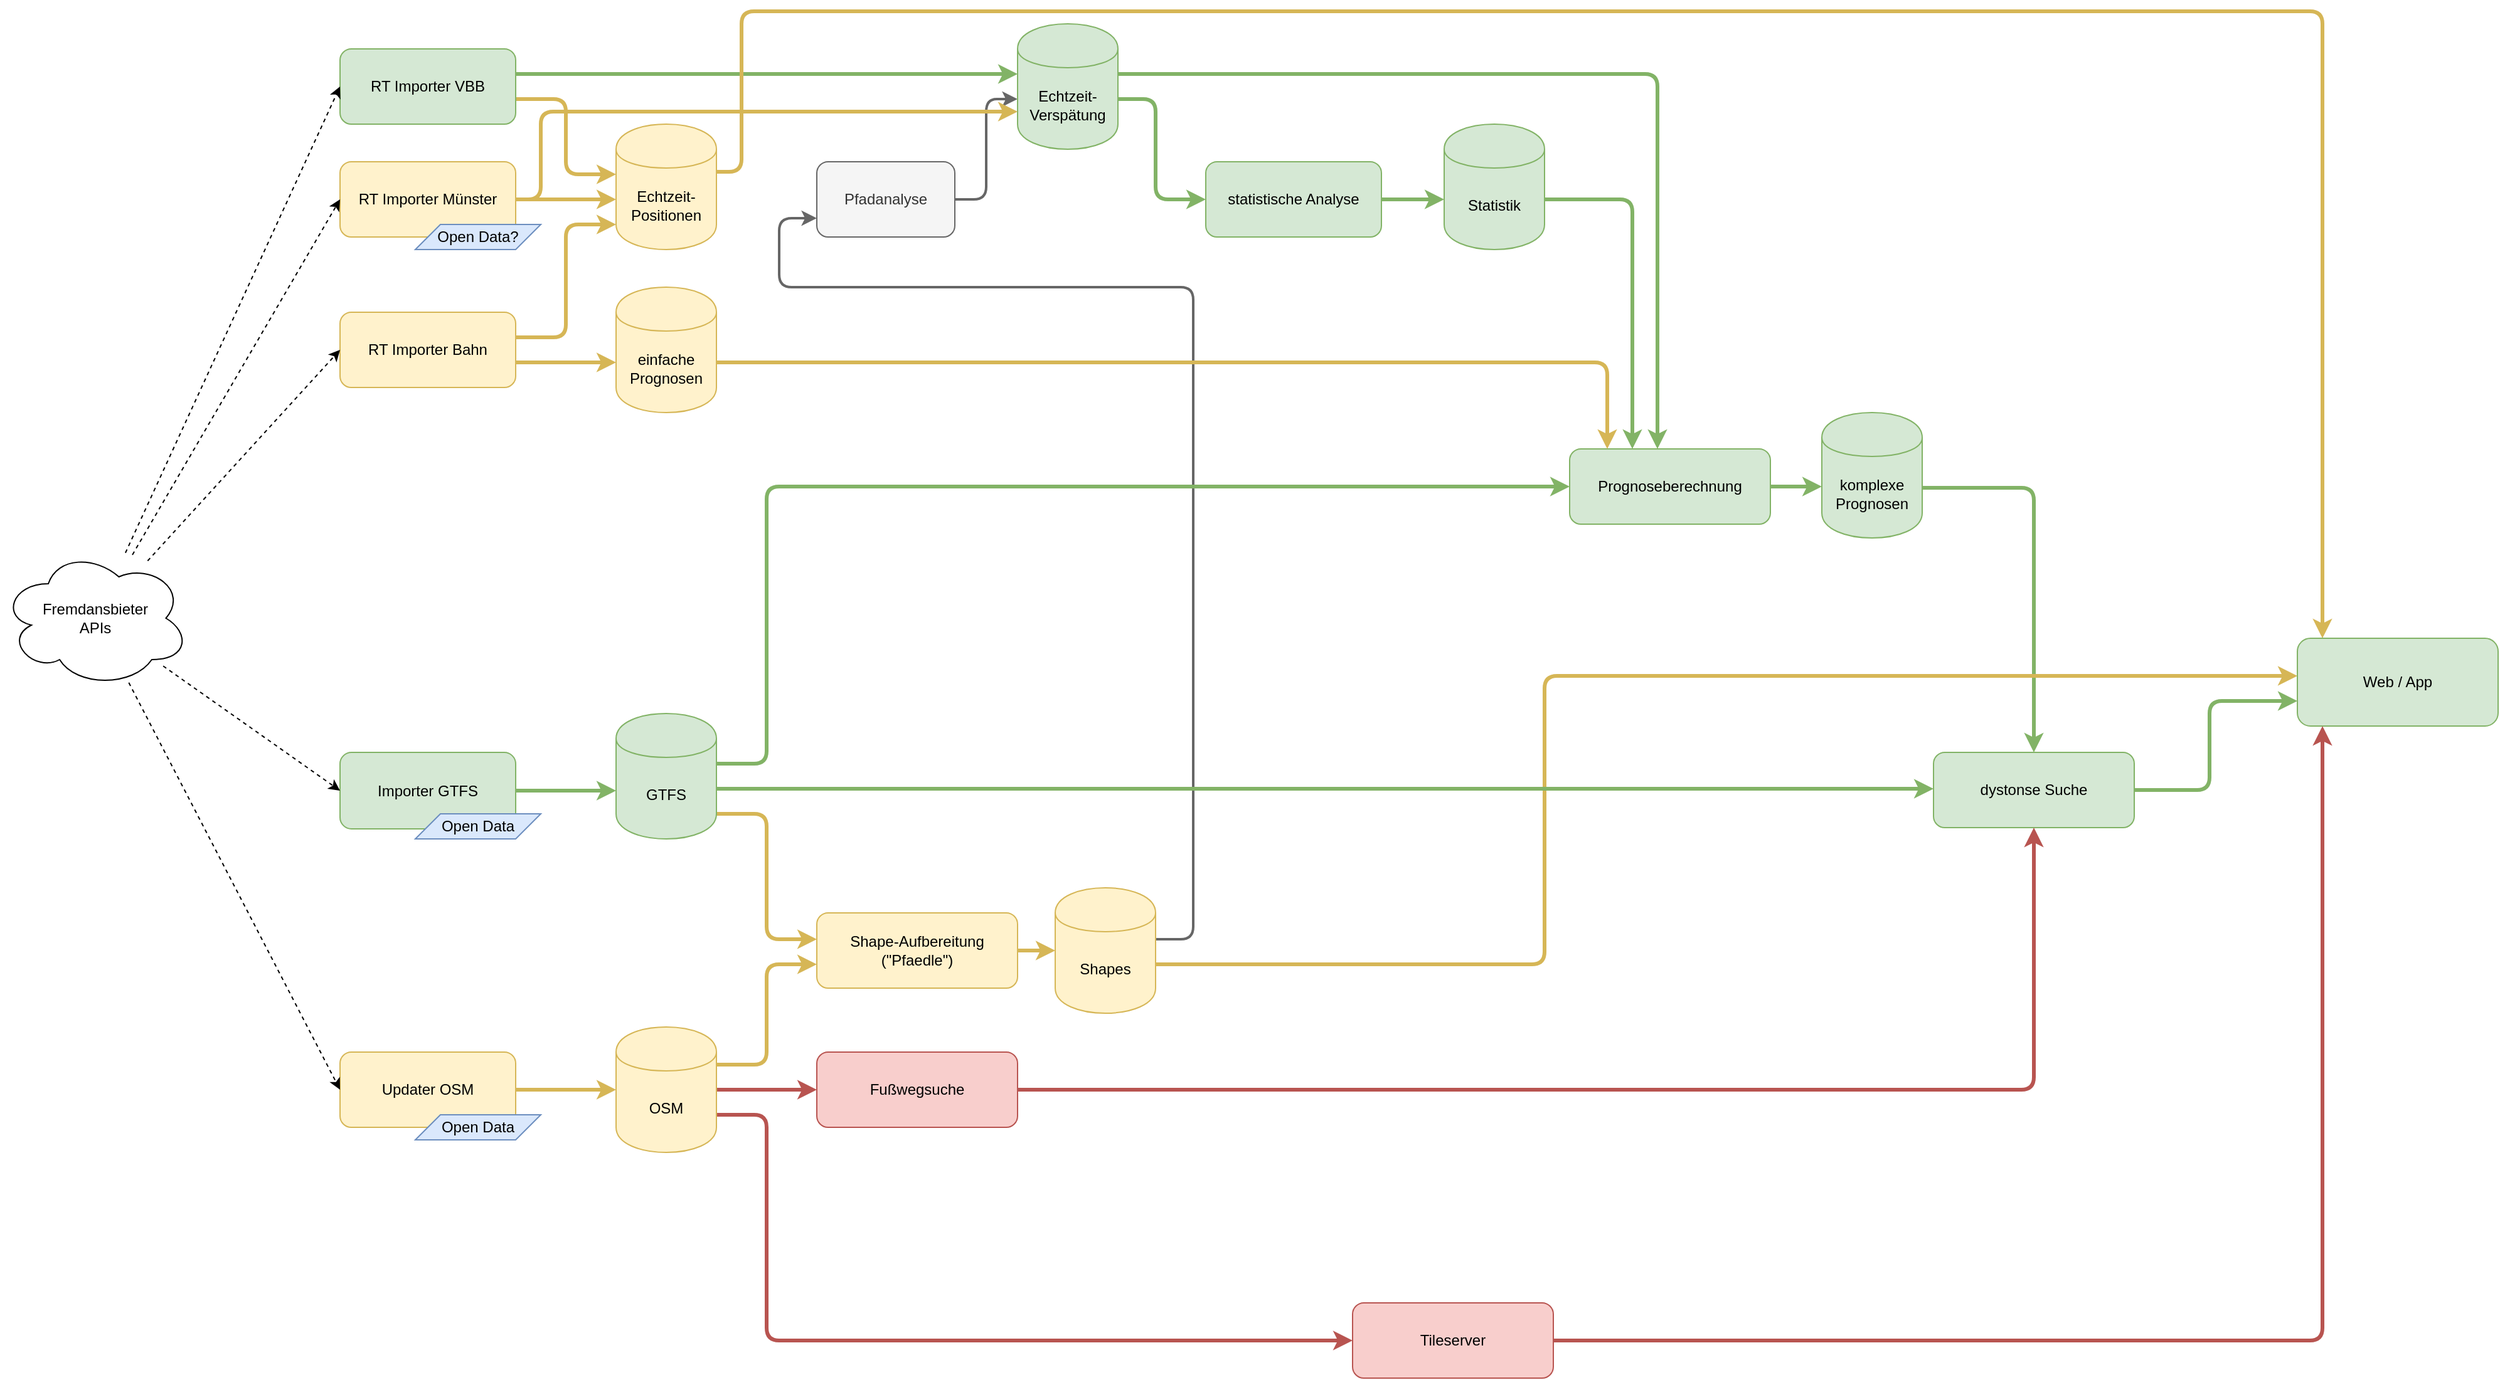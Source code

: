 <mxfile version="12.7.9" type="github"><diagram id="M5GpeyxZ1AtqUll_ueaS" name="Page-1"><mxGraphModel dx="1940" dy="900" grid="1" gridSize="10" guides="1" tooltips="1" connect="1" arrows="1" fold="1" page="1" pageScale="1" pageWidth="827" pageHeight="1169" math="0" shadow="0"><root><mxCell id="0"/><mxCell id="1" parent="0"/><mxCell id="zFXKELcJZDpzK-gdXODo-60" style="edgeStyle=orthogonalEdgeStyle;rounded=1;orthogonalLoop=1;jettySize=auto;html=1;strokeColor=#d6b656;fillColor=#fff2cc;strokeWidth=3;" edge="1" parent="1" source="zFXKELcJZDpzK-gdXODo-2" target="zFXKELcJZDpzK-gdXODo-1"><mxGeometry relative="1" as="geometry"><Array as="points"><mxPoint x="350" y="80"/><mxPoint x="350" y="140"/></Array></mxGeometry></mxCell><mxCell id="zFXKELcJZDpzK-gdXODo-1" value="&lt;div&gt;Echtzeit-Positionen&lt;/div&gt;" style="shape=cylinder;whiteSpace=wrap;html=1;boundedLbl=1;backgroundOutline=1;fillColor=#fff2cc;strokeColor=#d6b656;" vertex="1" parent="1"><mxGeometry x="390" y="100" width="80" height="100" as="geometry"/></mxCell><mxCell id="zFXKELcJZDpzK-gdXODo-58" style="edgeStyle=orthogonalEdgeStyle;rounded=1;orthogonalLoop=1;jettySize=auto;html=1;strokeColor=#82b366;fillColor=#d5e8d4;strokeWidth=3;" edge="1" parent="1" source="zFXKELcJZDpzK-gdXODo-2" target="zFXKELcJZDpzK-gdXODo-34"><mxGeometry relative="1" as="geometry"><mxPoint x="830" y="70" as="targetPoint"/><Array as="points"><mxPoint x="640" y="60"/><mxPoint x="640" y="60"/></Array></mxGeometry></mxCell><mxCell id="zFXKELcJZDpzK-gdXODo-2" value="RT Importer VBB" style="rounded=1;whiteSpace=wrap;html=1;fillColor=#d5e8d4;strokeColor=#82b366;" vertex="1" parent="1"><mxGeometry x="170" y="40" width="140" height="60" as="geometry"/></mxCell><mxCell id="zFXKELcJZDpzK-gdXODo-59" style="edgeStyle=orthogonalEdgeStyle;rounded=1;orthogonalLoop=1;jettySize=auto;html=1;strokeColor=#d6b656;fillColor=#fff2cc;strokeWidth=3;" edge="1" parent="1" source="zFXKELcJZDpzK-gdXODo-3" target="zFXKELcJZDpzK-gdXODo-1"><mxGeometry relative="1" as="geometry"><Array as="points"><mxPoint x="350" y="270"/><mxPoint x="350" y="180"/></Array></mxGeometry></mxCell><mxCell id="zFXKELcJZDpzK-gdXODo-72" style="edgeStyle=orthogonalEdgeStyle;rounded=1;orthogonalLoop=1;jettySize=auto;html=1;strokeColor=#d6b656;strokeWidth=3;fillColor=#fff2cc;" edge="1" parent="1" source="zFXKELcJZDpzK-gdXODo-3" target="zFXKELcJZDpzK-gdXODo-68"><mxGeometry relative="1" as="geometry"><Array as="points"><mxPoint x="340" y="290"/><mxPoint x="340" y="290"/></Array></mxGeometry></mxCell><mxCell id="zFXKELcJZDpzK-gdXODo-3" value="RT Importer Bahn" style="rounded=1;whiteSpace=wrap;html=1;fillColor=#fff2cc;strokeColor=#d6b656;" vertex="1" parent="1"><mxGeometry x="170" y="250" width="140" height="60" as="geometry"/></mxCell><mxCell id="zFXKELcJZDpzK-gdXODo-57" style="edgeStyle=orthogonalEdgeStyle;rounded=1;orthogonalLoop=1;jettySize=auto;html=1;fillColor=#fff2cc;strokeColor=#d6b656;strokeWidth=3;" edge="1" parent="1" source="zFXKELcJZDpzK-gdXODo-4" target="zFXKELcJZDpzK-gdXODo-1"><mxGeometry relative="1" as="geometry"><Array as="points"><mxPoint x="330" y="160"/><mxPoint x="330" y="160"/></Array></mxGeometry></mxCell><mxCell id="zFXKELcJZDpzK-gdXODo-12" style="rounded=1;orthogonalLoop=1;jettySize=auto;html=1;fillColor=#d5e8d4;strokeColor=#82b366;strokeWidth=3;edgeStyle=orthogonalEdgeStyle;" edge="1" parent="1" source="zFXKELcJZDpzK-gdXODo-9" target="zFXKELcJZDpzK-gdXODo-11"><mxGeometry relative="1" as="geometry"><Array as="points"><mxPoint x="1340" y="389"/><mxPoint x="1340" y="389"/></Array></mxGeometry></mxCell><mxCell id="zFXKELcJZDpzK-gdXODo-9" value="Prognoseberechnung" style="rounded=1;whiteSpace=wrap;html=1;fillColor=#d5e8d4;strokeColor=#82b366;" vertex="1" parent="1"><mxGeometry x="1150" y="359" width="160" height="60" as="geometry"/></mxCell><mxCell id="zFXKELcJZDpzK-gdXODo-38" style="edgeStyle=orthogonalEdgeStyle;rounded=1;orthogonalLoop=1;jettySize=auto;html=1;fillColor=#d5e8d4;strokeColor=#82b366;strokeWidth=3;" edge="1" parent="1" source="zFXKELcJZDpzK-gdXODo-11" target="zFXKELcJZDpzK-gdXODo-37"><mxGeometry relative="1" as="geometry"><Array as="points"><mxPoint x="1520" y="390"/></Array></mxGeometry></mxCell><mxCell id="zFXKELcJZDpzK-gdXODo-11" value="&lt;div&gt;komplexe&lt;br&gt;&lt;/div&gt;&lt;div&gt;Prognosen&lt;/div&gt;" style="shape=cylinder;whiteSpace=wrap;html=1;boundedLbl=1;backgroundOutline=1;fillColor=#d5e8d4;strokeColor=#82b366;" vertex="1" parent="1"><mxGeometry x="1351" y="330" width="80" height="100" as="geometry"/></mxCell><mxCell id="zFXKELcJZDpzK-gdXODo-15" style="edgeStyle=orthogonalEdgeStyle;rounded=1;orthogonalLoop=1;jettySize=auto;html=1;entryX=0;entryY=0.5;entryDx=0;entryDy=0;fillColor=#fff2cc;strokeColor=#d6b656;strokeWidth=3;" edge="1" parent="1" source="zFXKELcJZDpzK-gdXODo-13" target="zFXKELcJZDpzK-gdXODo-14"><mxGeometry relative="1" as="geometry"/></mxCell><mxCell id="zFXKELcJZDpzK-gdXODo-13" value="Updater OSM" style="rounded=1;whiteSpace=wrap;html=1;fillColor=#fff2cc;strokeColor=#d6b656;" vertex="1" parent="1"><mxGeometry x="170" y="840" width="140" height="60" as="geometry"/></mxCell><mxCell id="zFXKELcJZDpzK-gdXODo-17" style="rounded=1;orthogonalLoop=1;jettySize=auto;html=1;edgeStyle=orthogonalEdgeStyle;fillColor=#fff2cc;strokeColor=#d6b656;strokeWidth=3;" edge="1" parent="1" source="zFXKELcJZDpzK-gdXODo-14" target="zFXKELcJZDpzK-gdXODo-16"><mxGeometry relative="1" as="geometry"><mxPoint x="630" y="760" as="targetPoint"/><Array as="points"><mxPoint x="510" y="850"/><mxPoint x="510" y="770"/></Array></mxGeometry></mxCell><mxCell id="zFXKELcJZDpzK-gdXODo-45" style="edgeStyle=orthogonalEdgeStyle;rounded=1;orthogonalLoop=1;jettySize=auto;html=1;fillColor=#f8cecc;strokeColor=#b85450;strokeWidth=3;" edge="1" parent="1" source="zFXKELcJZDpzK-gdXODo-14" target="zFXKELcJZDpzK-gdXODo-44"><mxGeometry relative="1" as="geometry"><Array as="points"><mxPoint x="510" y="890"/><mxPoint x="510" y="1070"/></Array></mxGeometry></mxCell><mxCell id="zFXKELcJZDpzK-gdXODo-49" style="edgeStyle=orthogonalEdgeStyle;rounded=1;orthogonalLoop=1;jettySize=auto;html=1;fillColor=#f8cecc;strokeColor=#b85450;strokeWidth=3;" edge="1" parent="1" source="zFXKELcJZDpzK-gdXODo-14" target="zFXKELcJZDpzK-gdXODo-48"><mxGeometry relative="1" as="geometry"><Array as="points"><mxPoint x="490" y="870"/><mxPoint x="490" y="870"/></Array></mxGeometry></mxCell><mxCell id="zFXKELcJZDpzK-gdXODo-14" value="&lt;div&gt;OSM&lt;/div&gt;" style="shape=cylinder;whiteSpace=wrap;html=1;boundedLbl=1;backgroundOutline=1;fillColor=#fff2cc;strokeColor=#d6b656;" vertex="1" parent="1"><mxGeometry x="390" y="820" width="80" height="100" as="geometry"/></mxCell><mxCell id="zFXKELcJZDpzK-gdXODo-19" style="edgeStyle=orthogonalEdgeStyle;rounded=1;orthogonalLoop=1;jettySize=auto;html=1;entryX=0;entryY=0.5;entryDx=0;entryDy=0;fillColor=#fff2cc;strokeColor=#d6b656;strokeWidth=3;" edge="1" parent="1" source="zFXKELcJZDpzK-gdXODo-16" target="zFXKELcJZDpzK-gdXODo-18"><mxGeometry relative="1" as="geometry"/></mxCell><mxCell id="zFXKELcJZDpzK-gdXODo-16" value="&lt;div&gt;Shape-Aufbereitung&lt;br&gt;&lt;/div&gt;&lt;div&gt;(&quot;Pfaedle&quot;)&lt;/div&gt;" style="rounded=1;whiteSpace=wrap;html=1;fillColor=#fff2cc;strokeColor=#d6b656;" vertex="1" parent="1"><mxGeometry x="550" y="729" width="160" height="60" as="geometry"/></mxCell><mxCell id="zFXKELcJZDpzK-gdXODo-20" style="rounded=1;orthogonalLoop=1;jettySize=auto;html=1;entryX=0;entryY=0.75;entryDx=0;entryDy=0;edgeStyle=orthogonalEdgeStyle;fillColor=#f5f5f5;strokeColor=#666666;strokeWidth=2;" edge="1" parent="1" source="zFXKELcJZDpzK-gdXODo-18" target="zFXKELcJZDpzK-gdXODo-26"><mxGeometry relative="1" as="geometry"><Array as="points"><mxPoint x="850" y="750"/><mxPoint x="850" y="230"/><mxPoint x="520" y="230"/><mxPoint x="520" y="175"/></Array></mxGeometry></mxCell><mxCell id="zFXKELcJZDpzK-gdXODo-42" style="edgeStyle=orthogonalEdgeStyle;rounded=1;orthogonalLoop=1;jettySize=auto;html=1;fillColor=#fff2cc;strokeColor=#d6b656;strokeWidth=3;" edge="1" parent="1" source="zFXKELcJZDpzK-gdXODo-18" target="zFXKELcJZDpzK-gdXODo-40"><mxGeometry relative="1" as="geometry"><mxPoint x="1560" y="550" as="targetPoint"/><Array as="points"><mxPoint x="1130" y="770"/><mxPoint x="1130" y="540"/></Array></mxGeometry></mxCell><mxCell id="zFXKELcJZDpzK-gdXODo-18" value="Shapes" style="shape=cylinder;whiteSpace=wrap;html=1;boundedLbl=1;backgroundOutline=1;fillColor=#fff2cc;strokeColor=#d6b656;" vertex="1" parent="1"><mxGeometry x="740" y="709" width="80" height="100" as="geometry"/></mxCell><mxCell id="zFXKELcJZDpzK-gdXODo-25" style="edgeStyle=orthogonalEdgeStyle;rounded=1;orthogonalLoop=1;jettySize=auto;html=1;fillColor=#d5e8d4;strokeColor=#82b366;strokeWidth=3;" edge="1" parent="1" source="zFXKELcJZDpzK-gdXODo-21" target="zFXKELcJZDpzK-gdXODo-9"><mxGeometry relative="1" as="geometry"><Array as="points"><mxPoint x="510" y="610"/><mxPoint x="510" y="389"/></Array></mxGeometry></mxCell><mxCell id="zFXKELcJZDpzK-gdXODo-47" style="edgeStyle=orthogonalEdgeStyle;rounded=1;orthogonalLoop=1;jettySize=auto;html=1;fillColor=#fff2cc;strokeColor=#d6b656;strokeWidth=3;" edge="1" parent="1" source="zFXKELcJZDpzK-gdXODo-21" target="zFXKELcJZDpzK-gdXODo-16"><mxGeometry relative="1" as="geometry"><Array as="points"><mxPoint x="510" y="650"/><mxPoint x="510" y="750"/></Array></mxGeometry></mxCell><mxCell id="zFXKELcJZDpzK-gdXODo-65" style="edgeStyle=orthogonalEdgeStyle;rounded=1;orthogonalLoop=1;jettySize=auto;html=1;strokeColor=#82b366;strokeWidth=3;fillColor=#d5e8d4;" edge="1" parent="1" source="zFXKELcJZDpzK-gdXODo-21" target="zFXKELcJZDpzK-gdXODo-37"><mxGeometry relative="1" as="geometry"><Array as="points"><mxPoint x="520" y="630"/><mxPoint x="520" y="630"/></Array></mxGeometry></mxCell><mxCell id="zFXKELcJZDpzK-gdXODo-21" value="GTFS" style="shape=cylinder;whiteSpace=wrap;html=1;boundedLbl=1;backgroundOutline=1;fillColor=#d5e8d4;strokeColor=#82b366;" vertex="1" parent="1"><mxGeometry x="390" y="570" width="80" height="100" as="geometry"/></mxCell><mxCell id="zFXKELcJZDpzK-gdXODo-23" style="edgeStyle=orthogonalEdgeStyle;rounded=1;orthogonalLoop=1;jettySize=auto;html=1;fillColor=#d5e8d4;strokeColor=#82b366;strokeWidth=3;" edge="1" parent="1" source="zFXKELcJZDpzK-gdXODo-22" target="zFXKELcJZDpzK-gdXODo-21"><mxGeometry relative="1" as="geometry"><mxPoint x="390" y="397" as="targetPoint"/><Array as="points"><mxPoint x="240" y="632"/></Array></mxGeometry></mxCell><mxCell id="zFXKELcJZDpzK-gdXODo-22" value="Importer GTFS" style="rounded=1;whiteSpace=wrap;html=1;fillColor=#d5e8d4;strokeColor=#82b366;" vertex="1" parent="1"><mxGeometry x="170" y="601" width="140" height="61" as="geometry"/></mxCell><mxCell id="zFXKELcJZDpzK-gdXODo-35" style="edgeStyle=orthogonalEdgeStyle;rounded=1;orthogonalLoop=1;jettySize=auto;html=1;fillColor=#f5f5f5;strokeColor=#666666;strokeWidth=2;" edge="1" parent="1" source="zFXKELcJZDpzK-gdXODo-26" target="zFXKELcJZDpzK-gdXODo-34"><mxGeometry relative="1" as="geometry"><Array as="points"><mxPoint x="685" y="160"/><mxPoint x="685" y="80"/></Array></mxGeometry></mxCell><mxCell id="zFXKELcJZDpzK-gdXODo-26" value="&lt;div&gt;Pfadanalyse&lt;/div&gt;" style="rounded=1;whiteSpace=wrap;html=1;fillColor=#f5f5f5;strokeColor=#666666;fontColor=#333333;" vertex="1" parent="1"><mxGeometry x="550" y="130" width="110" height="60" as="geometry"/></mxCell><mxCell id="zFXKELcJZDpzK-gdXODo-33" style="edgeStyle=orthogonalEdgeStyle;rounded=1;orthogonalLoop=1;jettySize=auto;html=1;fillColor=#d5e8d4;strokeColor=#82b366;strokeWidth=3;" edge="1" parent="1" source="zFXKELcJZDpzK-gdXODo-31" target="zFXKELcJZDpzK-gdXODo-9"><mxGeometry relative="1" as="geometry"><Array as="points"><mxPoint x="1200" y="160"/></Array></mxGeometry></mxCell><mxCell id="zFXKELcJZDpzK-gdXODo-31" value="Statistik" style="shape=cylinder;whiteSpace=wrap;html=1;boundedLbl=1;backgroundOutline=1;fillColor=#d5e8d4;strokeColor=#82b366;" vertex="1" parent="1"><mxGeometry x="1050" y="100" width="80" height="100" as="geometry"/></mxCell><mxCell id="zFXKELcJZDpzK-gdXODo-36" style="edgeStyle=orthogonalEdgeStyle;rounded=1;orthogonalLoop=1;jettySize=auto;html=1;fillColor=#d5e8d4;strokeColor=#82b366;strokeWidth=3;" edge="1" parent="1" source="zFXKELcJZDpzK-gdXODo-34" target="zFXKELcJZDpzK-gdXODo-9"><mxGeometry relative="1" as="geometry"><Array as="points"><mxPoint x="1220" y="60"/></Array></mxGeometry></mxCell><mxCell id="zFXKELcJZDpzK-gdXODo-43" style="edgeStyle=orthogonalEdgeStyle;rounded=1;orthogonalLoop=1;jettySize=auto;html=1;fillColor=#fff2cc;strokeColor=#d6b656;strokeWidth=3;" edge="1" parent="1" source="zFXKELcJZDpzK-gdXODo-1" target="zFXKELcJZDpzK-gdXODo-40"><mxGeometry relative="1" as="geometry"><Array as="points"><mxPoint x="490" y="138"/><mxPoint x="490" y="10"/><mxPoint x="1750" y="10"/></Array></mxGeometry></mxCell><mxCell id="zFXKELcJZDpzK-gdXODo-62" style="edgeStyle=orthogonalEdgeStyle;rounded=1;orthogonalLoop=1;jettySize=auto;html=1;strokeColor=#82b366;fillColor=#d5e8d4;strokeWidth=3;" edge="1" parent="1" source="zFXKELcJZDpzK-gdXODo-34" target="zFXKELcJZDpzK-gdXODo-61"><mxGeometry relative="1" as="geometry"><Array as="points"><mxPoint x="820" y="80"/><mxPoint x="820" y="160"/></Array></mxGeometry></mxCell><mxCell id="zFXKELcJZDpzK-gdXODo-34" value="Echtzeit-Verspätung" style="shape=cylinder;whiteSpace=wrap;html=1;boundedLbl=1;backgroundOutline=1;fillColor=#d5e8d4;strokeColor=#82b366;" vertex="1" parent="1"><mxGeometry x="710" y="20" width="80" height="100" as="geometry"/></mxCell><mxCell id="zFXKELcJZDpzK-gdXODo-51" style="edgeStyle=orthogonalEdgeStyle;rounded=1;orthogonalLoop=1;jettySize=auto;html=1;fillColor=#d5e8d4;strokeColor=#82b366;strokeWidth=3;" edge="1" parent="1" source="zFXKELcJZDpzK-gdXODo-37" target="zFXKELcJZDpzK-gdXODo-40"><mxGeometry relative="1" as="geometry"><Array as="points"><mxPoint x="1660" y="631"/><mxPoint x="1660" y="560"/></Array></mxGeometry></mxCell><mxCell id="zFXKELcJZDpzK-gdXODo-37" value="&lt;div&gt;dystonse Suche&lt;/div&gt;" style="rounded=1;whiteSpace=wrap;html=1;fillColor=#d5e8d4;strokeColor=#82b366;" vertex="1" parent="1"><mxGeometry x="1440" y="601" width="160" height="60" as="geometry"/></mxCell><mxCell id="zFXKELcJZDpzK-gdXODo-40" value="Web / App" style="rounded=1;whiteSpace=wrap;html=1;fillColor=#d5e8d4;strokeColor=#82b366;" vertex="1" parent="1"><mxGeometry x="1730" y="510" width="160" height="70" as="geometry"/></mxCell><mxCell id="zFXKELcJZDpzK-gdXODo-46" style="edgeStyle=orthogonalEdgeStyle;rounded=1;orthogonalLoop=1;jettySize=auto;html=1;fillColor=#f8cecc;strokeColor=#b85450;strokeWidth=3;" edge="1" parent="1" source="zFXKELcJZDpzK-gdXODo-44" target="zFXKELcJZDpzK-gdXODo-40"><mxGeometry relative="1" as="geometry"><Array as="points"><mxPoint x="1750" y="1070"/></Array></mxGeometry></mxCell><mxCell id="zFXKELcJZDpzK-gdXODo-44" value="&lt;div&gt;Tileserver&lt;/div&gt;" style="rounded=1;whiteSpace=wrap;html=1;fillColor=#f8cecc;strokeColor=#b85450;" vertex="1" parent="1"><mxGeometry x="977" y="1040" width="160" height="60" as="geometry"/></mxCell><mxCell id="zFXKELcJZDpzK-gdXODo-50" style="edgeStyle=orthogonalEdgeStyle;rounded=1;orthogonalLoop=1;jettySize=auto;html=1;fillColor=#f8cecc;strokeColor=#b85450;strokeWidth=3;" edge="1" parent="1" source="zFXKELcJZDpzK-gdXODo-48" target="zFXKELcJZDpzK-gdXODo-37"><mxGeometry relative="1" as="geometry"/></mxCell><mxCell id="zFXKELcJZDpzK-gdXODo-48" value="&lt;div&gt;Fußwegsuche&lt;/div&gt;" style="rounded=1;whiteSpace=wrap;html=1;fillColor=#f8cecc;strokeColor=#b85450;" vertex="1" parent="1"><mxGeometry x="550" y="840" width="160" height="60" as="geometry"/></mxCell><mxCell id="zFXKELcJZDpzK-gdXODo-63" style="edgeStyle=orthogonalEdgeStyle;rounded=1;orthogonalLoop=1;jettySize=auto;html=1;strokeColor=#82b366;fillColor=#d5e8d4;strokeWidth=3;" edge="1" parent="1" source="zFXKELcJZDpzK-gdXODo-61" target="zFXKELcJZDpzK-gdXODo-31"><mxGeometry relative="1" as="geometry"><Array as="points"><mxPoint x="1040" y="160"/><mxPoint x="1040" y="160"/></Array></mxGeometry></mxCell><mxCell id="zFXKELcJZDpzK-gdXODo-61" value="statistische Analyse" style="rounded=1;whiteSpace=wrap;html=1;fillColor=#d5e8d4;strokeColor=#82b366;" vertex="1" parent="1"><mxGeometry x="860" y="130" width="140" height="60" as="geometry"/></mxCell><mxCell id="zFXKELcJZDpzK-gdXODo-70" style="edgeStyle=orthogonalEdgeStyle;rounded=1;orthogonalLoop=1;jettySize=auto;html=1;strokeColor=#d6b656;strokeWidth=3;fillColor=#fff2cc;" edge="1" parent="1" source="zFXKELcJZDpzK-gdXODo-68" target="zFXKELcJZDpzK-gdXODo-9"><mxGeometry relative="1" as="geometry"><Array as="points"><mxPoint x="1180" y="290"/></Array></mxGeometry></mxCell><mxCell id="zFXKELcJZDpzK-gdXODo-68" value="&lt;div&gt;einfache Prognosen&lt;/div&gt;" style="shape=cylinder;whiteSpace=wrap;html=1;boundedLbl=1;backgroundOutline=1;fillColor=#fff2cc;strokeColor=#d6b656;" vertex="1" parent="1"><mxGeometry x="390" y="230" width="80" height="100" as="geometry"/></mxCell><mxCell id="zFXKELcJZDpzK-gdXODo-83" style="edgeStyle=orthogonalEdgeStyle;rounded=1;orthogonalLoop=1;jettySize=auto;html=1;strokeColor=#d6b656;strokeWidth=3;fillColor=#fff2cc;" edge="1" parent="1" source="zFXKELcJZDpzK-gdXODo-4" target="zFXKELcJZDpzK-gdXODo-34"><mxGeometry relative="1" as="geometry"><Array as="points"><mxPoint x="330" y="160"/><mxPoint x="330" y="90"/></Array></mxGeometry></mxCell><mxCell id="zFXKELcJZDpzK-gdXODo-4" value="RT Importer Münster" style="rounded=1;whiteSpace=wrap;html=1;fillColor=#fff2cc;strokeColor=#d6b656;" vertex="1" parent="1"><mxGeometry x="170" y="130" width="140" height="60" as="geometry"/></mxCell><mxCell id="zFXKELcJZDpzK-gdXODo-74" style="rounded=1;orthogonalLoop=1;jettySize=auto;html=1;strokeColor=#000000;strokeWidth=1;dashed=1;entryX=0;entryY=0.5;entryDx=0;entryDy=0;" edge="1" parent="1" source="zFXKELcJZDpzK-gdXODo-73" target="zFXKELcJZDpzK-gdXODo-2"><mxGeometry relative="1" as="geometry"/></mxCell><mxCell id="zFXKELcJZDpzK-gdXODo-75" style="rounded=1;orthogonalLoop=1;jettySize=auto;html=1;entryX=0;entryY=0.5;entryDx=0;entryDy=0;strokeColor=#000000;strokeWidth=1;dashed=1;" edge="1" parent="1" source="zFXKELcJZDpzK-gdXODo-73" target="zFXKELcJZDpzK-gdXODo-4"><mxGeometry relative="1" as="geometry"/></mxCell><mxCell id="zFXKELcJZDpzK-gdXODo-76" style="rounded=1;orthogonalLoop=1;jettySize=auto;html=1;strokeColor=#000000;strokeWidth=1;dashed=1;entryX=0;entryY=0.5;entryDx=0;entryDy=0;" edge="1" parent="1" source="zFXKELcJZDpzK-gdXODo-73" target="zFXKELcJZDpzK-gdXODo-3"><mxGeometry relative="1" as="geometry"/></mxCell><mxCell id="zFXKELcJZDpzK-gdXODo-77" style="rounded=1;orthogonalLoop=1;jettySize=auto;html=1;strokeColor=#000000;strokeWidth=1;dashed=1;entryX=0;entryY=0.5;entryDx=0;entryDy=0;" edge="1" parent="1" source="zFXKELcJZDpzK-gdXODo-73" target="zFXKELcJZDpzK-gdXODo-22"><mxGeometry relative="1" as="geometry"/></mxCell><mxCell id="zFXKELcJZDpzK-gdXODo-78" style="rounded=1;orthogonalLoop=1;jettySize=auto;html=1;strokeColor=#000000;strokeWidth=1;dashed=1;entryX=0;entryY=0.5;entryDx=0;entryDy=0;" edge="1" parent="1" source="zFXKELcJZDpzK-gdXODo-73" target="zFXKELcJZDpzK-gdXODo-13"><mxGeometry relative="1" as="geometry"/></mxCell><mxCell id="zFXKELcJZDpzK-gdXODo-73" value="&lt;div&gt;Fremdansbieter&lt;/div&gt;&lt;div&gt;APIs&lt;br&gt;&lt;/div&gt;" style="ellipse;shape=cloud;whiteSpace=wrap;html=1;" vertex="1" parent="1"><mxGeometry x="-100" y="439" width="150" height="110" as="geometry"/></mxCell><mxCell id="zFXKELcJZDpzK-gdXODo-79" value="Open Data?" style="shape=parallelogram;perimeter=parallelogramPerimeter;whiteSpace=wrap;html=1;fillColor=#dae8fc;strokeColor=#6c8ebf;" vertex="1" parent="1"><mxGeometry x="230" y="180" width="100" height="20" as="geometry"/></mxCell><mxCell id="zFXKELcJZDpzK-gdXODo-80" value="Open Data" style="shape=parallelogram;perimeter=parallelogramPerimeter;whiteSpace=wrap;html=1;fillColor=#dae8fc;strokeColor=#6c8ebf;" vertex="1" parent="1"><mxGeometry x="230" y="650" width="100" height="20" as="geometry"/></mxCell><mxCell id="zFXKELcJZDpzK-gdXODo-81" value="Open Data" style="shape=parallelogram;perimeter=parallelogramPerimeter;whiteSpace=wrap;html=1;fillColor=#dae8fc;strokeColor=#6c8ebf;" vertex="1" parent="1"><mxGeometry x="230" y="890" width="100" height="20" as="geometry"/></mxCell></root></mxGraphModel></diagram></mxfile>